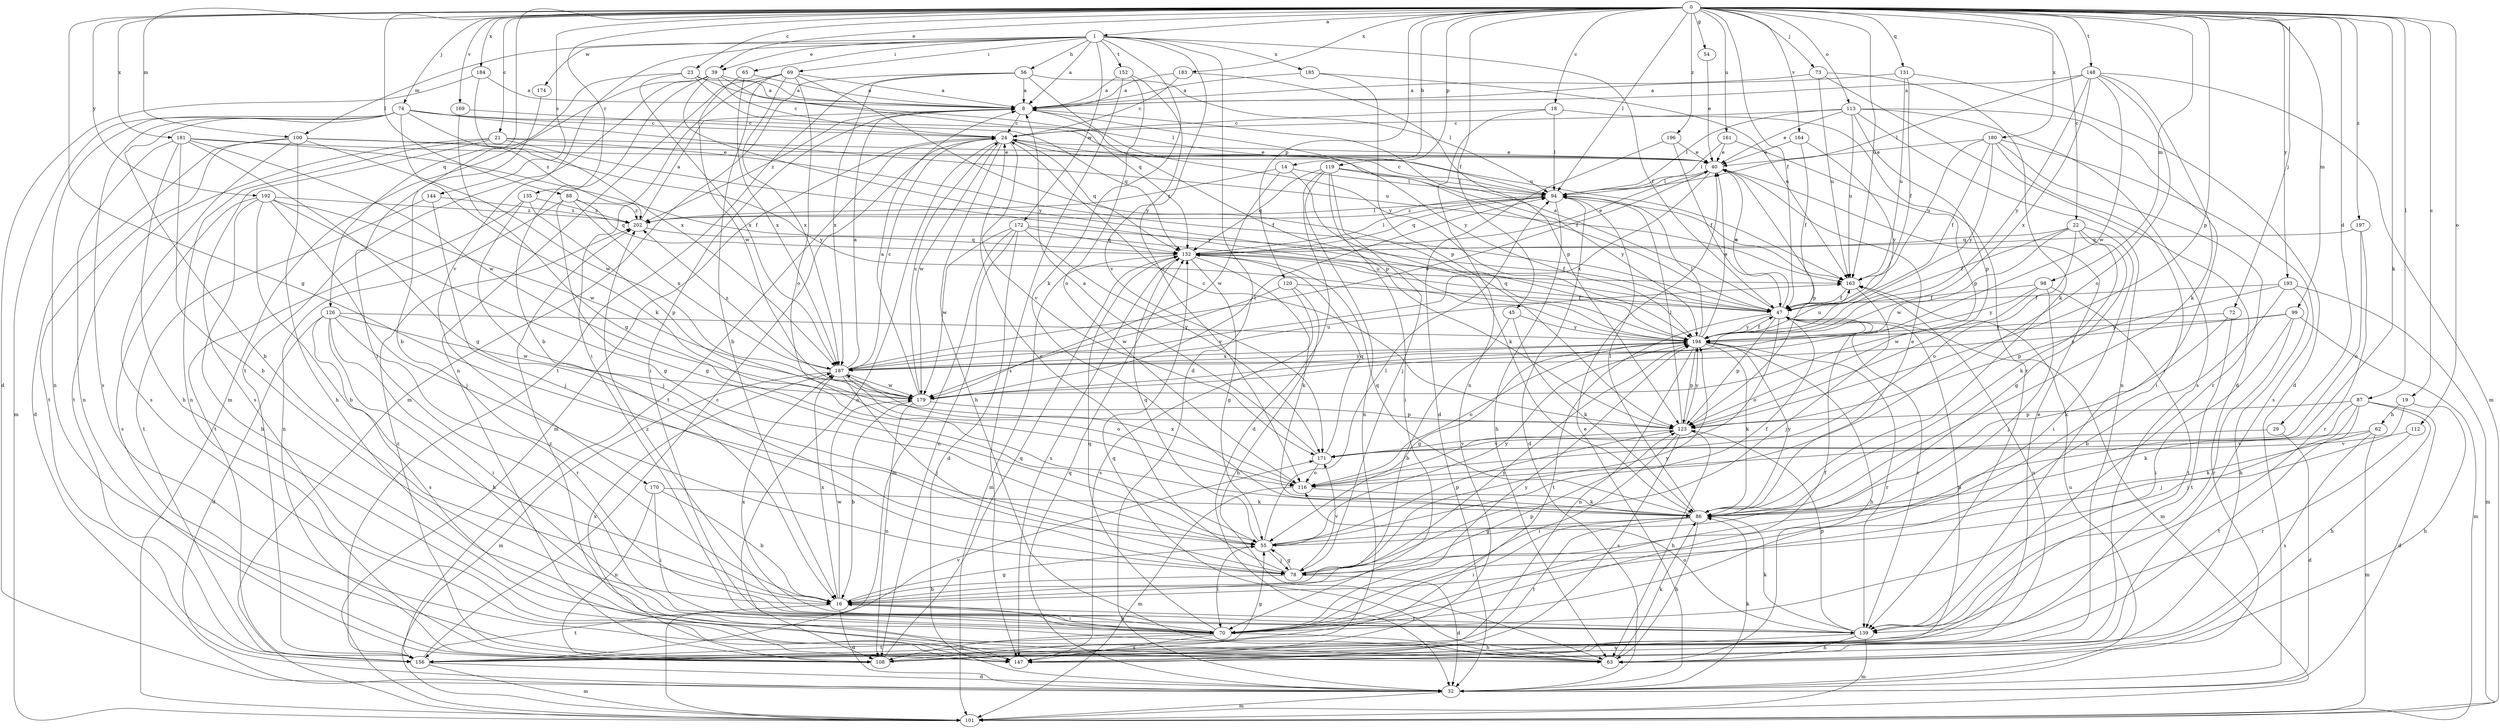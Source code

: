 strict digraph  {
0;
1;
8;
14;
16;
18;
19;
21;
22;
23;
24;
29;
32;
39;
40;
45;
47;
54;
55;
56;
62;
63;
65;
69;
70;
72;
73;
74;
78;
86;
87;
88;
94;
98;
99;
100;
101;
108;
112;
113;
116;
119;
120;
123;
126;
131;
132;
135;
139;
144;
147;
148;
152;
156;
161;
163;
164;
169;
170;
171;
172;
174;
179;
180;
181;
183;
184;
185;
187;
192;
193;
194;
196;
197;
202;
0 -> 1  [label=a];
0 -> 14  [label=b];
0 -> 18  [label=c];
0 -> 19  [label=c];
0 -> 21  [label=c];
0 -> 22  [label=c];
0 -> 23  [label=c];
0 -> 29  [label=d];
0 -> 39  [label=e];
0 -> 45  [label=f];
0 -> 47  [label=f];
0 -> 54  [label=g];
0 -> 55  [label=g];
0 -> 72  [label=j];
0 -> 73  [label=j];
0 -> 74  [label=j];
0 -> 86  [label=k];
0 -> 87  [label=l];
0 -> 88  [label=l];
0 -> 94  [label=l];
0 -> 98  [label=m];
0 -> 99  [label=m];
0 -> 100  [label=m];
0 -> 112  [label=o];
0 -> 113  [label=o];
0 -> 119  [label=p];
0 -> 120  [label=p];
0 -> 123  [label=p];
0 -> 126  [label=q];
0 -> 131  [label=q];
0 -> 135  [label=r];
0 -> 144  [label=s];
0 -> 148  [label=t];
0 -> 161  [label=u];
0 -> 163  [label=u];
0 -> 164  [label=v];
0 -> 169  [label=v];
0 -> 180  [label=x];
0 -> 181  [label=x];
0 -> 183  [label=x];
0 -> 184  [label=x];
0 -> 192  [label=y];
0 -> 193  [label=y];
0 -> 196  [label=z];
0 -> 197  [label=z];
1 -> 8  [label=a];
1 -> 32  [label=d];
1 -> 39  [label=e];
1 -> 47  [label=f];
1 -> 56  [label=h];
1 -> 65  [label=i];
1 -> 69  [label=i];
1 -> 86  [label=k];
1 -> 100  [label=m];
1 -> 116  [label=o];
1 -> 152  [label=t];
1 -> 170  [label=v];
1 -> 172  [label=w];
1 -> 174  [label=w];
1 -> 185  [label=x];
8 -> 24  [label=c];
8 -> 70  [label=i];
8 -> 123  [label=p];
8 -> 194  [label=y];
8 -> 202  [label=z];
14 -> 86  [label=k];
14 -> 94  [label=l];
14 -> 179  [label=w];
14 -> 202  [label=z];
16 -> 32  [label=d];
16 -> 55  [label=g];
16 -> 70  [label=i];
16 -> 123  [label=p];
16 -> 139  [label=r];
16 -> 156  [label=t];
16 -> 179  [label=w];
16 -> 187  [label=x];
16 -> 194  [label=y];
18 -> 24  [label=c];
18 -> 94  [label=l];
18 -> 108  [label=n];
18 -> 139  [label=r];
19 -> 62  [label=h];
19 -> 63  [label=h];
19 -> 78  [label=j];
21 -> 40  [label=e];
21 -> 47  [label=f];
21 -> 108  [label=n];
21 -> 147  [label=s];
21 -> 156  [label=t];
21 -> 194  [label=y];
22 -> 47  [label=f];
22 -> 55  [label=g];
22 -> 70  [label=i];
22 -> 86  [label=k];
22 -> 116  [label=o];
22 -> 132  [label=q];
22 -> 179  [label=w];
23 -> 8  [label=a];
23 -> 16  [label=b];
23 -> 94  [label=l];
23 -> 163  [label=u];
23 -> 187  [label=x];
24 -> 40  [label=e];
24 -> 47  [label=f];
24 -> 63  [label=h];
24 -> 101  [label=m];
24 -> 108  [label=n];
24 -> 132  [label=q];
24 -> 156  [label=t];
24 -> 171  [label=v];
24 -> 179  [label=w];
29 -> 32  [label=d];
29 -> 171  [label=v];
32 -> 40  [label=e];
32 -> 86  [label=k];
32 -> 101  [label=m];
32 -> 132  [label=q];
32 -> 163  [label=u];
39 -> 8  [label=a];
39 -> 16  [label=b];
39 -> 24  [label=c];
39 -> 101  [label=m];
39 -> 132  [label=q];
39 -> 156  [label=t];
39 -> 194  [label=y];
40 -> 94  [label=l];
40 -> 123  [label=p];
40 -> 187  [label=x];
45 -> 16  [label=b];
45 -> 86  [label=k];
45 -> 194  [label=y];
47 -> 8  [label=a];
47 -> 40  [label=e];
47 -> 101  [label=m];
47 -> 108  [label=n];
47 -> 116  [label=o];
47 -> 123  [label=p];
47 -> 132  [label=q];
47 -> 139  [label=r];
47 -> 156  [label=t];
47 -> 194  [label=y];
54 -> 40  [label=e];
55 -> 47  [label=f];
55 -> 70  [label=i];
55 -> 78  [label=j];
55 -> 94  [label=l];
55 -> 123  [label=p];
55 -> 132  [label=q];
55 -> 194  [label=y];
56 -> 8  [label=a];
56 -> 94  [label=l];
56 -> 101  [label=m];
56 -> 156  [label=t];
56 -> 187  [label=x];
56 -> 194  [label=y];
62 -> 86  [label=k];
62 -> 101  [label=m];
62 -> 147  [label=s];
62 -> 171  [label=v];
63 -> 86  [label=k];
63 -> 132  [label=q];
65 -> 8  [label=a];
65 -> 179  [label=w];
65 -> 187  [label=x];
69 -> 8  [label=a];
69 -> 16  [label=b];
69 -> 70  [label=i];
69 -> 108  [label=n];
69 -> 116  [label=o];
69 -> 187  [label=x];
69 -> 194  [label=y];
70 -> 16  [label=b];
70 -> 47  [label=f];
70 -> 63  [label=h];
70 -> 108  [label=n];
70 -> 132  [label=q];
70 -> 147  [label=s];
70 -> 156  [label=t];
70 -> 194  [label=y];
72 -> 86  [label=k];
72 -> 156  [label=t];
72 -> 194  [label=y];
73 -> 8  [label=a];
73 -> 32  [label=d];
73 -> 86  [label=k];
73 -> 163  [label=u];
74 -> 16  [label=b];
74 -> 24  [label=c];
74 -> 86  [label=k];
74 -> 101  [label=m];
74 -> 108  [label=n];
74 -> 132  [label=q];
74 -> 147  [label=s];
74 -> 163  [label=u];
74 -> 202  [label=z];
78 -> 16  [label=b];
78 -> 24  [label=c];
78 -> 32  [label=d];
78 -> 55  [label=g];
78 -> 171  [label=v];
78 -> 194  [label=y];
86 -> 40  [label=e];
86 -> 55  [label=g];
86 -> 63  [label=h];
86 -> 70  [label=i];
86 -> 94  [label=l];
86 -> 132  [label=q];
86 -> 156  [label=t];
86 -> 194  [label=y];
87 -> 32  [label=d];
87 -> 63  [label=h];
87 -> 78  [label=j];
87 -> 86  [label=k];
87 -> 123  [label=p];
87 -> 156  [label=t];
88 -> 55  [label=g];
88 -> 108  [label=n];
88 -> 132  [label=q];
88 -> 187  [label=x];
88 -> 202  [label=z];
94 -> 24  [label=c];
94 -> 32  [label=d];
94 -> 63  [label=h];
94 -> 132  [label=q];
94 -> 163  [label=u];
94 -> 202  [label=z];
98 -> 47  [label=f];
98 -> 78  [label=j];
98 -> 156  [label=t];
98 -> 179  [label=w];
98 -> 194  [label=y];
99 -> 70  [label=i];
99 -> 101  [label=m];
99 -> 139  [label=r];
99 -> 187  [label=x];
99 -> 194  [label=y];
100 -> 32  [label=d];
100 -> 40  [label=e];
100 -> 63  [label=h];
100 -> 147  [label=s];
100 -> 156  [label=t];
100 -> 179  [label=w];
100 -> 194  [label=y];
108 -> 40  [label=e];
108 -> 55  [label=g];
108 -> 132  [label=q];
108 -> 163  [label=u];
108 -> 187  [label=x];
108 -> 202  [label=z];
112 -> 139  [label=r];
112 -> 171  [label=v];
113 -> 24  [label=c];
113 -> 40  [label=e];
113 -> 94  [label=l];
113 -> 108  [label=n];
113 -> 123  [label=p];
113 -> 139  [label=r];
113 -> 147  [label=s];
113 -> 163  [label=u];
116 -> 86  [label=k];
116 -> 101  [label=m];
116 -> 187  [label=x];
119 -> 32  [label=d];
119 -> 70  [label=i];
119 -> 78  [label=j];
119 -> 94  [label=l];
119 -> 108  [label=n];
119 -> 132  [label=q];
119 -> 194  [label=y];
120 -> 47  [label=f];
120 -> 63  [label=h];
120 -> 147  [label=s];
120 -> 179  [label=w];
123 -> 24  [label=c];
123 -> 63  [label=h];
123 -> 70  [label=i];
123 -> 94  [label=l];
123 -> 147  [label=s];
123 -> 171  [label=v];
123 -> 194  [label=y];
126 -> 32  [label=d];
126 -> 63  [label=h];
126 -> 70  [label=i];
126 -> 139  [label=r];
126 -> 147  [label=s];
126 -> 179  [label=w];
126 -> 194  [label=y];
131 -> 8  [label=a];
131 -> 32  [label=d];
131 -> 47  [label=f];
131 -> 163  [label=u];
132 -> 40  [label=e];
132 -> 55  [label=g];
132 -> 86  [label=k];
132 -> 94  [label=l];
132 -> 101  [label=m];
132 -> 147  [label=s];
132 -> 163  [label=u];
135 -> 78  [label=j];
135 -> 123  [label=p];
135 -> 156  [label=t];
135 -> 202  [label=z];
139 -> 63  [label=h];
139 -> 86  [label=k];
139 -> 101  [label=m];
139 -> 116  [label=o];
139 -> 123  [label=p];
139 -> 147  [label=s];
139 -> 187  [label=x];
139 -> 202  [label=z];
144 -> 78  [label=j];
144 -> 156  [label=t];
144 -> 202  [label=z];
147 -> 202  [label=z];
148 -> 8  [label=a];
148 -> 86  [label=k];
148 -> 94  [label=l];
148 -> 101  [label=m];
148 -> 116  [label=o];
148 -> 179  [label=w];
148 -> 187  [label=x];
148 -> 194  [label=y];
152 -> 8  [label=a];
152 -> 116  [label=o];
152 -> 147  [label=s];
152 -> 171  [label=v];
156 -> 24  [label=c];
156 -> 32  [label=d];
156 -> 101  [label=m];
156 -> 171  [label=v];
161 -> 40  [label=e];
161 -> 94  [label=l];
161 -> 123  [label=p];
163 -> 47  [label=f];
163 -> 78  [label=j];
164 -> 40  [label=e];
164 -> 47  [label=f];
164 -> 194  [label=y];
169 -> 24  [label=c];
169 -> 55  [label=g];
170 -> 16  [label=b];
170 -> 70  [label=i];
170 -> 86  [label=k];
170 -> 108  [label=n];
171 -> 8  [label=a];
171 -> 116  [label=o];
171 -> 132  [label=q];
172 -> 32  [label=d];
172 -> 47  [label=f];
172 -> 101  [label=m];
172 -> 108  [label=n];
172 -> 132  [label=q];
172 -> 171  [label=v];
172 -> 179  [label=w];
174 -> 70  [label=i];
179 -> 8  [label=a];
179 -> 16  [label=b];
179 -> 24  [label=c];
179 -> 94  [label=l];
179 -> 108  [label=n];
179 -> 123  [label=p];
180 -> 40  [label=e];
180 -> 47  [label=f];
180 -> 70  [label=i];
180 -> 139  [label=r];
180 -> 147  [label=s];
180 -> 163  [label=u];
180 -> 194  [label=y];
181 -> 16  [label=b];
181 -> 40  [label=e];
181 -> 47  [label=f];
181 -> 55  [label=g];
181 -> 63  [label=h];
181 -> 108  [label=n];
181 -> 179  [label=w];
183 -> 8  [label=a];
183 -> 24  [label=c];
183 -> 123  [label=p];
184 -> 8  [label=a];
184 -> 32  [label=d];
184 -> 187  [label=x];
185 -> 8  [label=a];
185 -> 123  [label=p];
185 -> 163  [label=u];
187 -> 8  [label=a];
187 -> 24  [label=c];
187 -> 40  [label=e];
187 -> 78  [label=j];
187 -> 101  [label=m];
187 -> 116  [label=o];
187 -> 163  [label=u];
187 -> 179  [label=w];
187 -> 194  [label=y];
187 -> 202  [label=z];
192 -> 16  [label=b];
192 -> 55  [label=g];
192 -> 63  [label=h];
192 -> 78  [label=j];
192 -> 147  [label=s];
192 -> 179  [label=w];
192 -> 202  [label=z];
193 -> 16  [label=b];
193 -> 47  [label=f];
193 -> 63  [label=h];
193 -> 101  [label=m];
193 -> 123  [label=p];
194 -> 40  [label=e];
194 -> 47  [label=f];
194 -> 55  [label=g];
194 -> 63  [label=h];
194 -> 86  [label=k];
194 -> 94  [label=l];
194 -> 108  [label=n];
194 -> 116  [label=o];
194 -> 123  [label=p];
194 -> 139  [label=r];
194 -> 163  [label=u];
194 -> 187  [label=x];
196 -> 32  [label=d];
196 -> 40  [label=e];
196 -> 47  [label=f];
197 -> 116  [label=o];
197 -> 132  [label=q];
197 -> 139  [label=r];
202 -> 8  [label=a];
202 -> 94  [label=l];
202 -> 132  [label=q];
}
